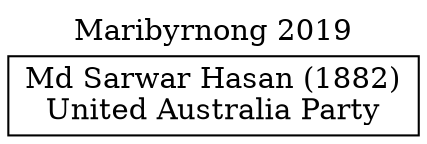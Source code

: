 // House preference flow
digraph "Md Sarwar Hasan (1882)_Maribyrnong_2019" {
	graph [label="Maribyrnong 2019" labelloc=t mclimit=10]
	node [shape=box]
	"Md Sarwar Hasan (1882)" [label="Md Sarwar Hasan (1882)
United Australia Party"]
}
